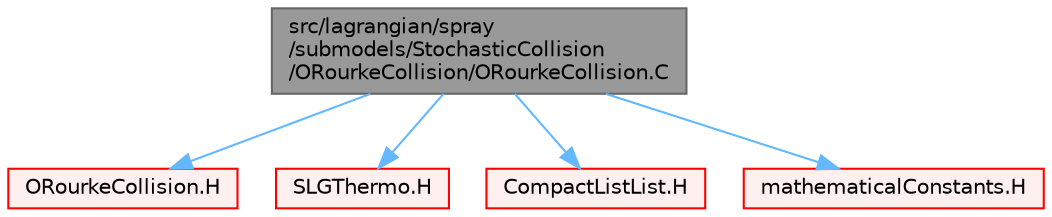 digraph "src/lagrangian/spray/submodels/StochasticCollision/ORourkeCollision/ORourkeCollision.C"
{
 // LATEX_PDF_SIZE
  bgcolor="transparent";
  edge [fontname=Helvetica,fontsize=10,labelfontname=Helvetica,labelfontsize=10];
  node [fontname=Helvetica,fontsize=10,shape=box,height=0.2,width=0.4];
  Node1 [id="Node000001",label="src/lagrangian/spray\l/submodels/StochasticCollision\l/ORourkeCollision/ORourkeCollision.C",height=0.2,width=0.4,color="gray40", fillcolor="grey60", style="filled", fontcolor="black",tooltip=" "];
  Node1 -> Node2 [id="edge1_Node000001_Node000002",color="steelblue1",style="solid",tooltip=" "];
  Node2 [id="Node000002",label="ORourkeCollision.H",height=0.2,width=0.4,color="red", fillcolor="#FFF0F0", style="filled",URL="$ORourkeCollision_8H.html",tooltip=" "];
  Node1 -> Node199 [id="edge2_Node000001_Node000199",color="steelblue1",style="solid",tooltip=" "];
  Node199 [id="Node000199",label="SLGThermo.H",height=0.2,width=0.4,color="red", fillcolor="#FFF0F0", style="filled",URL="$SLGThermo_8H.html",tooltip=" "];
  Node1 -> Node408 [id="edge3_Node000001_Node000408",color="steelblue1",style="solid",tooltip=" "];
  Node408 [id="Node000408",label="CompactListList.H",height=0.2,width=0.4,color="red", fillcolor="#FFF0F0", style="filled",URL="$CompactListList_8H.html",tooltip=" "];
  Node1 -> Node410 [id="edge4_Node000001_Node000410",color="steelblue1",style="solid",tooltip=" "];
  Node410 [id="Node000410",label="mathematicalConstants.H",height=0.2,width=0.4,color="red", fillcolor="#FFF0F0", style="filled",URL="$mathematicalConstants_8H.html",tooltip=" "];
}
